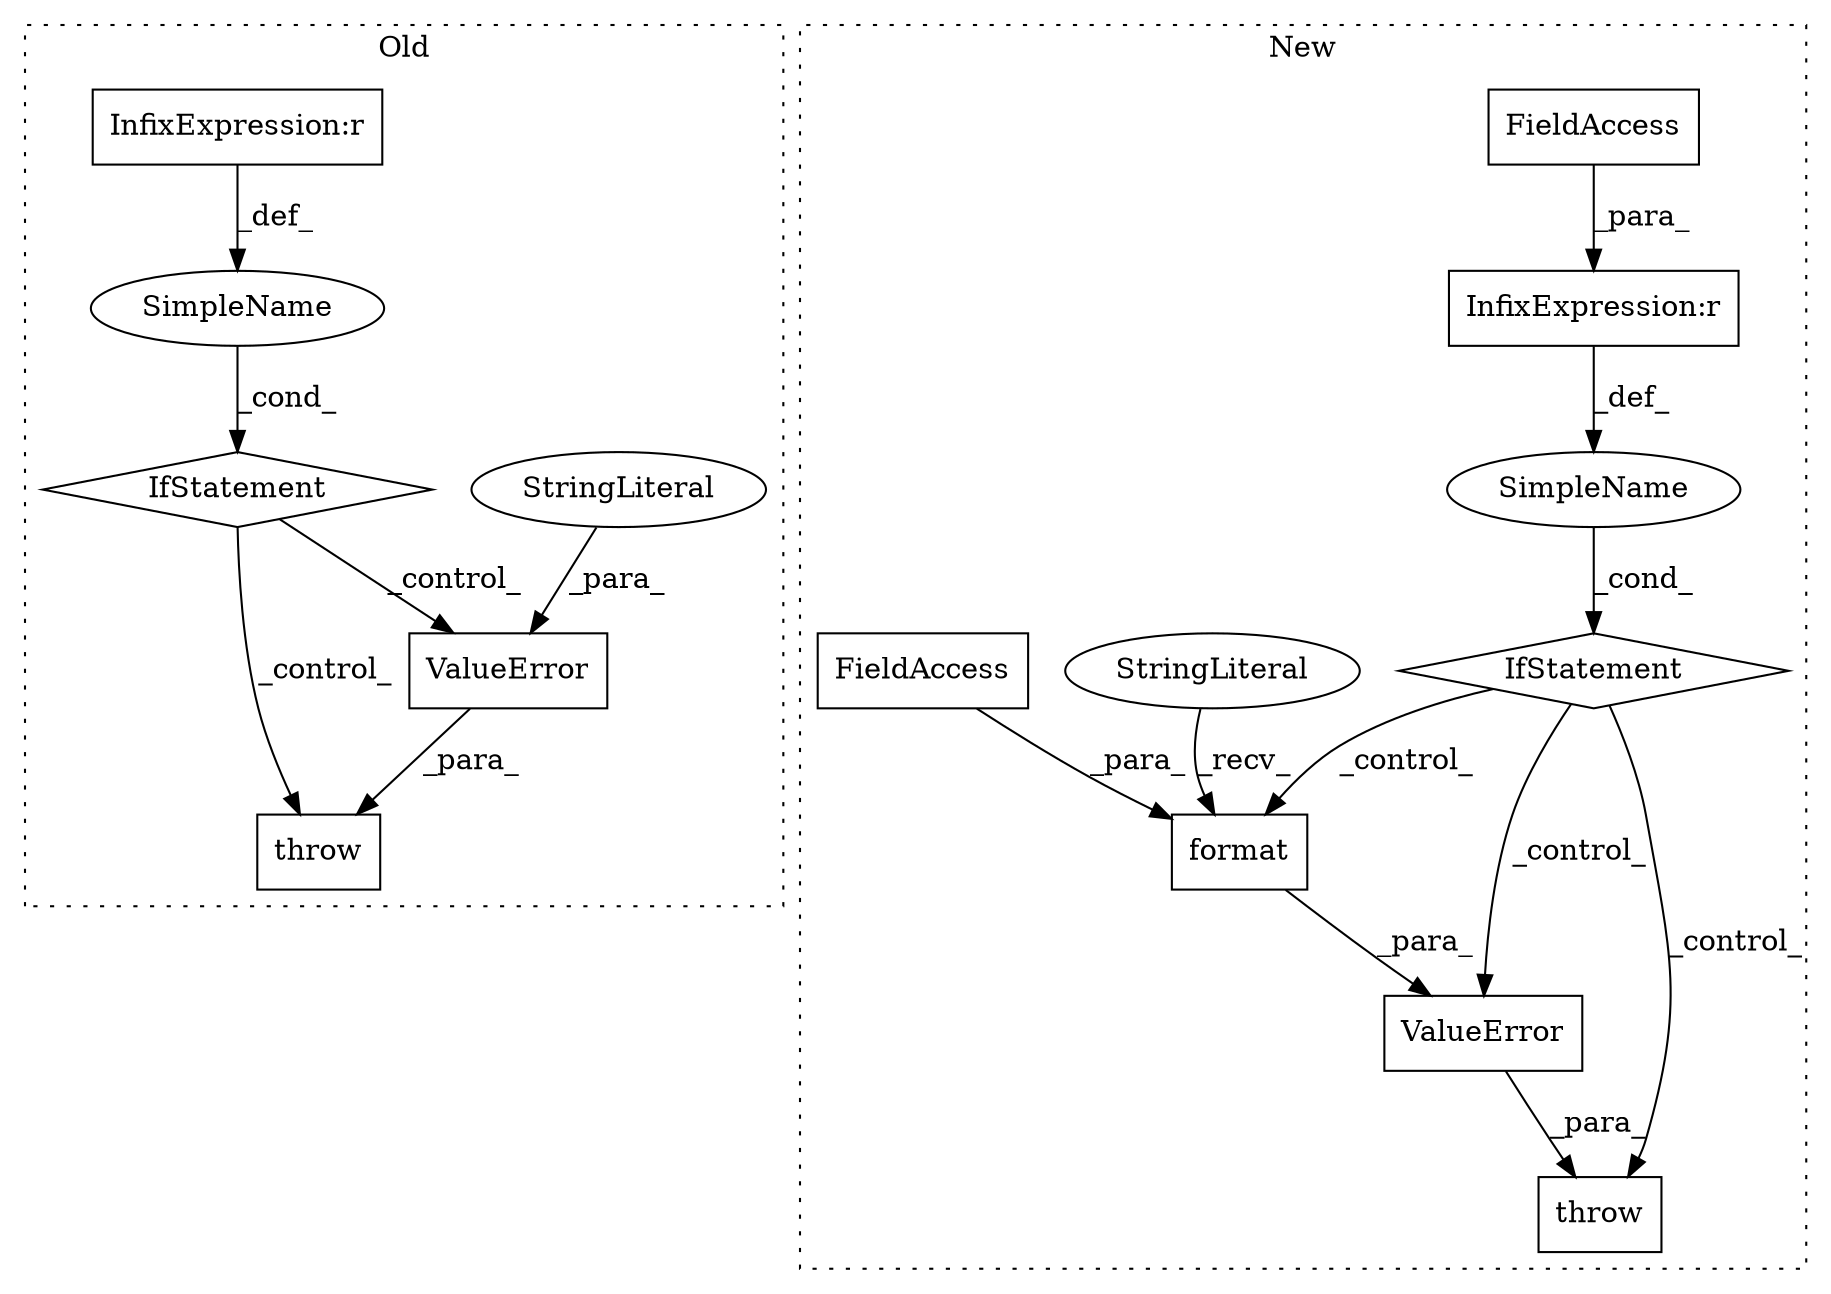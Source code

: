 digraph G {
subgraph cluster0 {
1 [label="ValueError" a="32" s="790,865" l="11,1" shape="box"];
3 [label="throw" a="53" s="784" l="6" shape="box"];
7 [label="StringLiteral" a="45" s="801" l="64" shape="ellipse"];
10 [label="SimpleName" a="42" s="" l="" shape="ellipse"];
12 [label="IfStatement" a="25" s="706,735" l="4,2" shape="diamond"];
15 [label="InfixExpression:r" a="27" s="727" l="4" shape="box"];
label = "Old";
style="dotted";
}
subgraph cluster1 {
2 [label="format" a="32" s="1199,1253" l="7,1" shape="box"];
4 [label="StringLiteral" a="45" s="1128" l="70" shape="ellipse"];
5 [label="throw" a="53" s="1111" l="6" shape="box"];
6 [label="ValueError" a="32" s="1117,1254" l="11,1" shape="box"];
8 [label="FieldAccess" a="22" s="1206" l="20" shape="box"];
9 [label="SimpleName" a="42" s="" l="" shape="ellipse"];
11 [label="IfStatement" a="25" s="1045,1099" l="4,2" shape="diamond"];
13 [label="InfixExpression:r" a="27" s="1069" l="4" shape="box"];
14 [label="FieldAccess" a="22" s="1049" l="20" shape="box"];
label = "New";
style="dotted";
}
1 -> 3 [label="_para_"];
2 -> 6 [label="_para_"];
4 -> 2 [label="_recv_"];
6 -> 5 [label="_para_"];
7 -> 1 [label="_para_"];
8 -> 2 [label="_para_"];
9 -> 11 [label="_cond_"];
10 -> 12 [label="_cond_"];
11 -> 2 [label="_control_"];
11 -> 5 [label="_control_"];
11 -> 6 [label="_control_"];
12 -> 3 [label="_control_"];
12 -> 1 [label="_control_"];
13 -> 9 [label="_def_"];
14 -> 13 [label="_para_"];
15 -> 10 [label="_def_"];
}